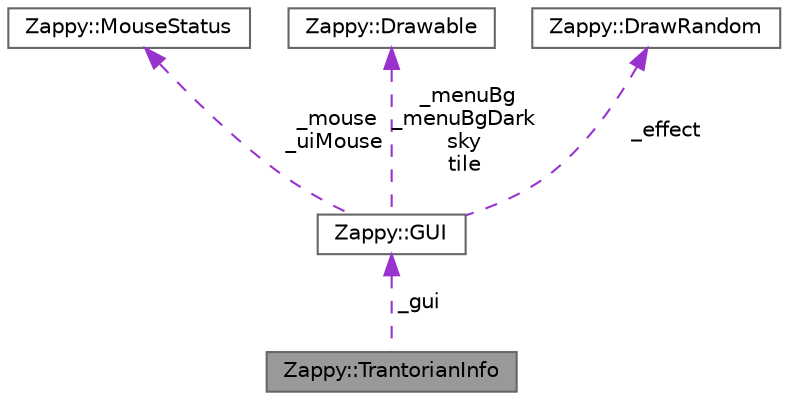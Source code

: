 digraph "Zappy::TrantorianInfo"
{
 // LATEX_PDF_SIZE
  bgcolor="transparent";
  edge [fontname=Helvetica,fontsize=10,labelfontname=Helvetica,labelfontsize=10];
  node [fontname=Helvetica,fontsize=10,shape=box,height=0.2,width=0.4];
  Node1 [label="Zappy::TrantorianInfo",height=0.2,width=0.4,color="gray40", fillcolor="grey60", style="filled", fontcolor="black",tooltip=" "];
  Node2 -> Node1 [dir="back",color="darkorchid3",style="dashed",label=" _gui" ];
  Node2 [label="Zappy::GUI",height=0.2,width=0.4,color="gray40", fillcolor="white", style="filled",URL="$classZappy_1_1GUI.html",tooltip=" "];
  Node3 -> Node2 [dir="back",color="darkorchid3",style="dashed",label=" _mouse\n_uiMouse" ];
  Node3 [label="Zappy::MouseStatus",height=0.2,width=0.4,color="gray40", fillcolor="white", style="filled",URL="$classZappy_1_1MouseStatus.html",tooltip=" "];
  Node4 -> Node2 [dir="back",color="darkorchid3",style="dashed",label=" _menuBg\n_menuBgDark\nsky\ntile" ];
  Node4 [label="Zappy::Drawable",height=0.2,width=0.4,color="gray40", fillcolor="white", style="filled",URL="$classZappy_1_1Drawable.html",tooltip=" "];
  Node5 -> Node2 [dir="back",color="darkorchid3",style="dashed",label=" _effect" ];
  Node5 [label="Zappy::DrawRandom",height=0.2,width=0.4,color="gray40", fillcolor="white", style="filled",URL="$classZappy_1_1DrawRandom.html",tooltip=" "];
}
